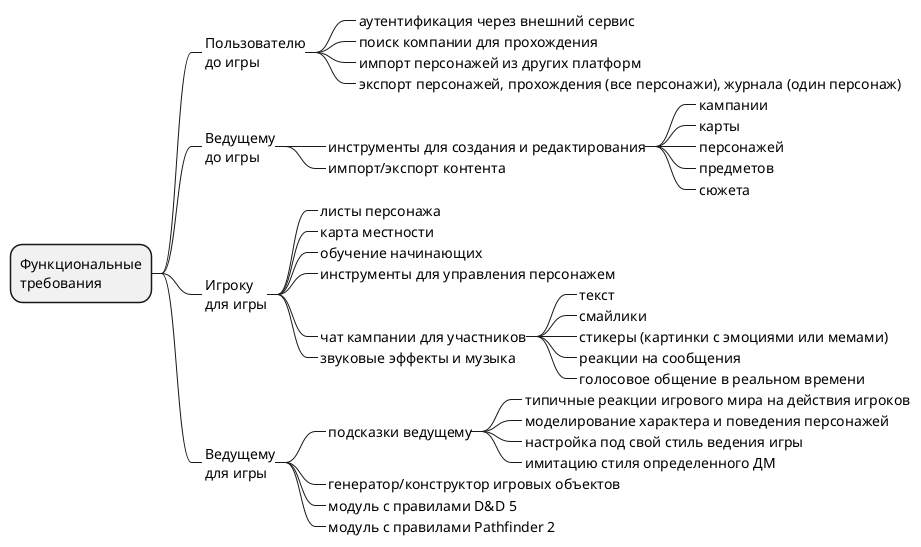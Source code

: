 @startmindmap
* Функциональные\nтребования
**_ Пользователю\nдо игры
***_ аутентификация через внешний сервис
***_ поиск компании для прохождения
***_ импорт персонажей из других платформ
***_ экспорт персонажей, прохождения (все персонажи), журнала (один персонаж)
**_ Ведущему\nдо игры
***_ инструменты для создания и редактирования
****_ кампании
****_ карты
****_ персонажей
****_ предметов
****_ сюжета
***_ импорт/экспорт контента
**_ Игроку\nдля игры
***_ листы персонажа
***_ карта местности
***_ обучение начинающих
***_ инструменты для управления персонажем
***_ чат кампании для участников
****_ текст
****_ смайлики
****_ стикеры (картинки с эмоциями или мемами)
****_ реакции на сообщения
****_ голосовое общение в реальном времени
***_ звуковые эффекты и музыка
**_ Ведущему\nдля игры
***_ подсказки ведущему
****_ типичные реакции игрового мира на действия игроков
****_ моделирование характера и поведения персонажей
****_ настройка под свой стиль ведения игры
****_ имитацию стиля определенного ДМ
***_ генератор/конструктор игровых объектов
***_ модуль с правилами D&D 5
***_ модуль с правилами Pathfinder 2
@endmindmap
